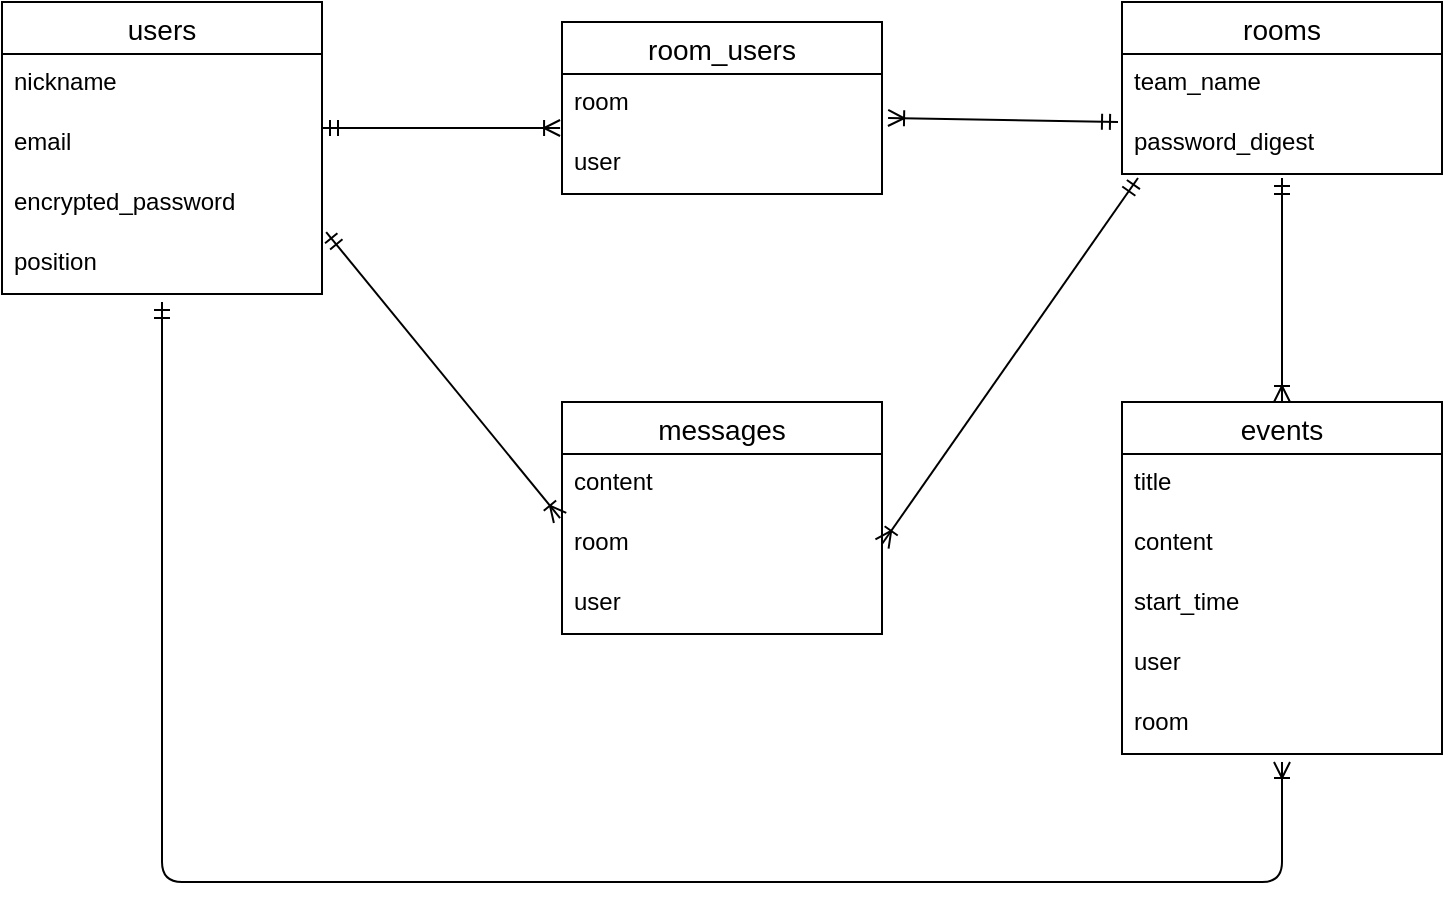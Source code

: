 <mxfile version="13.6.5">
    <diagram id="GKuOpaWZGJhysP0jDI_W" name="ページ1">
        <mxGraphModel dx="730" dy="526" grid="1" gridSize="10" guides="1" tooltips="1" connect="1" arrows="1" fold="1" page="1" pageScale="1" pageWidth="827" pageHeight="1169" math="0" shadow="0">
            <root>
                <mxCell id="0"/>
                <mxCell id="1" parent="0"/>
                <mxCell id="2" value="users" style="swimlane;fontStyle=0;childLayout=stackLayout;horizontal=1;startSize=26;horizontalStack=0;resizeParent=1;resizeParentMax=0;resizeLast=0;collapsible=1;marginBottom=0;align=center;fontSize=14;" vertex="1" parent="1">
                    <mxGeometry x="40" y="40" width="160" height="146" as="geometry"/>
                </mxCell>
                <mxCell id="3" value="nickname" style="text;strokeColor=none;fillColor=none;spacingLeft=4;spacingRight=4;overflow=hidden;rotatable=0;points=[[0,0.5],[1,0.5]];portConstraint=eastwest;fontSize=12;" vertex="1" parent="2">
                    <mxGeometry y="26" width="160" height="30" as="geometry"/>
                </mxCell>
                <mxCell id="4" value="email" style="text;strokeColor=none;fillColor=none;spacingLeft=4;spacingRight=4;overflow=hidden;rotatable=0;points=[[0,0.5],[1,0.5]];portConstraint=eastwest;fontSize=12;" vertex="1" parent="2">
                    <mxGeometry y="56" width="160" height="30" as="geometry"/>
                </mxCell>
                <mxCell id="5" value="encrypted_password" style="text;strokeColor=none;fillColor=none;spacingLeft=4;spacingRight=4;overflow=hidden;rotatable=0;points=[[0,0.5],[1,0.5]];portConstraint=eastwest;fontSize=12;" vertex="1" parent="2">
                    <mxGeometry y="86" width="160" height="30" as="geometry"/>
                </mxCell>
                <mxCell id="7" value="position" style="text;strokeColor=none;fillColor=none;spacingLeft=4;spacingRight=4;overflow=hidden;rotatable=0;points=[[0,0.5],[1,0.5]];portConstraint=eastwest;fontSize=12;" vertex="1" parent="2">
                    <mxGeometry y="116" width="160" height="30" as="geometry"/>
                </mxCell>
                <mxCell id="8" value="room_users" style="swimlane;fontStyle=0;childLayout=stackLayout;horizontal=1;startSize=26;horizontalStack=0;resizeParent=1;resizeParentMax=0;resizeLast=0;collapsible=1;marginBottom=0;align=center;fontSize=14;" vertex="1" parent="1">
                    <mxGeometry x="320" y="50" width="160" height="86" as="geometry"/>
                </mxCell>
                <mxCell id="9" value="room" style="text;strokeColor=none;fillColor=none;spacingLeft=4;spacingRight=4;overflow=hidden;rotatable=0;points=[[0,0.5],[1,0.5]];portConstraint=eastwest;fontSize=12;" vertex="1" parent="8">
                    <mxGeometry y="26" width="160" height="30" as="geometry"/>
                </mxCell>
                <mxCell id="10" value="user" style="text;strokeColor=none;fillColor=none;spacingLeft=4;spacingRight=4;overflow=hidden;rotatable=0;points=[[0,0.5],[1,0.5]];portConstraint=eastwest;fontSize=12;" vertex="1" parent="8">
                    <mxGeometry y="56" width="160" height="30" as="geometry"/>
                </mxCell>
                <mxCell id="12" value="rooms" style="swimlane;fontStyle=0;childLayout=stackLayout;horizontal=1;startSize=26;horizontalStack=0;resizeParent=1;resizeParentMax=0;resizeLast=0;collapsible=1;marginBottom=0;align=center;fontSize=14;" vertex="1" parent="1">
                    <mxGeometry x="600" y="40" width="160" height="86" as="geometry"/>
                </mxCell>
                <mxCell id="13" value="team_name" style="text;strokeColor=none;fillColor=none;spacingLeft=4;spacingRight=4;overflow=hidden;rotatable=0;points=[[0,0.5],[1,0.5]];portConstraint=eastwest;fontSize=12;" vertex="1" parent="12">
                    <mxGeometry y="26" width="160" height="30" as="geometry"/>
                </mxCell>
                <mxCell id="14" value="password_digest" style="text;strokeColor=none;fillColor=none;spacingLeft=4;spacingRight=4;overflow=hidden;rotatable=0;points=[[0,0.5],[1,0.5]];portConstraint=eastwest;fontSize=12;" vertex="1" parent="12">
                    <mxGeometry y="56" width="160" height="30" as="geometry"/>
                </mxCell>
                <mxCell id="17" value="events" style="swimlane;fontStyle=0;childLayout=stackLayout;horizontal=1;startSize=26;horizontalStack=0;resizeParent=1;resizeParentMax=0;resizeLast=0;collapsible=1;marginBottom=0;align=center;fontSize=14;" vertex="1" parent="1">
                    <mxGeometry x="600" y="240" width="160" height="176" as="geometry"/>
                </mxCell>
                <mxCell id="18" value="title" style="text;strokeColor=none;fillColor=none;spacingLeft=4;spacingRight=4;overflow=hidden;rotatable=0;points=[[0,0.5],[1,0.5]];portConstraint=eastwest;fontSize=12;" vertex="1" parent="17">
                    <mxGeometry y="26" width="160" height="30" as="geometry"/>
                </mxCell>
                <mxCell id="19" value="content" style="text;strokeColor=none;fillColor=none;spacingLeft=4;spacingRight=4;overflow=hidden;rotatable=0;points=[[0,0.5],[1,0.5]];portConstraint=eastwest;fontSize=12;" vertex="1" parent="17">
                    <mxGeometry y="56" width="160" height="30" as="geometry"/>
                </mxCell>
                <mxCell id="20" value="start_time" style="text;strokeColor=none;fillColor=none;spacingLeft=4;spacingRight=4;overflow=hidden;rotatable=0;points=[[0,0.5],[1,0.5]];portConstraint=eastwest;fontSize=12;" vertex="1" parent="17">
                    <mxGeometry y="86" width="160" height="30" as="geometry"/>
                </mxCell>
                <mxCell id="34" value="user" style="text;strokeColor=none;fillColor=none;spacingLeft=4;spacingRight=4;overflow=hidden;rotatable=0;points=[[0,0.5],[1,0.5]];portConstraint=eastwest;fontSize=12;" vertex="1" parent="17">
                    <mxGeometry y="116" width="160" height="30" as="geometry"/>
                </mxCell>
                <mxCell id="35" value="room" style="text;strokeColor=none;fillColor=none;spacingLeft=4;spacingRight=4;overflow=hidden;rotatable=0;points=[[0,0.5],[1,0.5]];portConstraint=eastwest;fontSize=12;" vertex="1" parent="17">
                    <mxGeometry y="146" width="160" height="30" as="geometry"/>
                </mxCell>
                <mxCell id="21" value="messages" style="swimlane;fontStyle=0;childLayout=stackLayout;horizontal=1;startSize=26;horizontalStack=0;resizeParent=1;resizeParentMax=0;resizeLast=0;collapsible=1;marginBottom=0;align=center;fontSize=14;" vertex="1" parent="1">
                    <mxGeometry x="320" y="240" width="160" height="116" as="geometry"/>
                </mxCell>
                <mxCell id="22" value="content" style="text;strokeColor=none;fillColor=none;spacingLeft=4;spacingRight=4;overflow=hidden;rotatable=0;points=[[0,0.5],[1,0.5]];portConstraint=eastwest;fontSize=12;" vertex="1" parent="21">
                    <mxGeometry y="26" width="160" height="30" as="geometry"/>
                </mxCell>
                <mxCell id="23" value="room" style="text;strokeColor=none;fillColor=none;spacingLeft=4;spacingRight=4;overflow=hidden;rotatable=0;points=[[0,0.5],[1,0.5]];portConstraint=eastwest;fontSize=12;" vertex="1" parent="21">
                    <mxGeometry y="56" width="160" height="30" as="geometry"/>
                </mxCell>
                <mxCell id="24" value="user" style="text;strokeColor=none;fillColor=none;spacingLeft=4;spacingRight=4;overflow=hidden;rotatable=0;points=[[0,0.5],[1,0.5]];portConstraint=eastwest;fontSize=12;" vertex="1" parent="21">
                    <mxGeometry y="86" width="160" height="30" as="geometry"/>
                </mxCell>
                <mxCell id="26" value="" style="fontSize=12;html=1;endArrow=ERoneToMany;startArrow=ERmandOne;exitX=1;exitY=0.233;exitDx=0;exitDy=0;exitPerimeter=0;entryX=-0.006;entryY=0.9;entryDx=0;entryDy=0;entryPerimeter=0;endFill=0;" edge="1" parent="1" source="4" target="9">
                    <mxGeometry width="100" height="100" relative="1" as="geometry">
                        <mxPoint x="340" y="320" as="sourcePoint"/>
                        <mxPoint x="310" y="120" as="targetPoint"/>
                    </mxGeometry>
                </mxCell>
                <mxCell id="27" value="" style="fontSize=12;html=1;endArrow=ERmandOne;startArrow=ERoneToMany;startFill=0;endFill=0;exitX=1.019;exitY=0.733;exitDx=0;exitDy=0;exitPerimeter=0;" edge="1" parent="1" source="9">
                    <mxGeometry width="100" height="100" relative="1" as="geometry">
                        <mxPoint x="340" y="320" as="sourcePoint"/>
                        <mxPoint x="598" y="100" as="targetPoint"/>
                    </mxGeometry>
                </mxCell>
                <mxCell id="28" value="" style="fontSize=12;html=1;endArrow=ERoneToMany;startArrow=ERmandOne;exitX=1.013;exitY=-0.033;exitDx=0;exitDy=0;exitPerimeter=0;entryX=-0.006;entryY=0.067;entryDx=0;entryDy=0;entryPerimeter=0;endFill=0;" edge="1" parent="1" source="7" target="23">
                    <mxGeometry width="100" height="100" relative="1" as="geometry">
                        <mxPoint x="210" y="112.99" as="sourcePoint"/>
                        <mxPoint x="329.04" y="113" as="targetPoint"/>
                    </mxGeometry>
                </mxCell>
                <mxCell id="29" value="" style="fontSize=12;html=1;endArrow=ERmandOne;startArrow=ERoneToMany;startFill=0;endFill=0;exitX=1;exitY=0.5;exitDx=0;exitDy=0;entryX=0.05;entryY=1.067;entryDx=0;entryDy=0;entryPerimeter=0;" edge="1" parent="1" source="23" target="14">
                    <mxGeometry width="100" height="100" relative="1" as="geometry">
                        <mxPoint x="493.04" y="107.99" as="sourcePoint"/>
                        <mxPoint x="608" y="110" as="targetPoint"/>
                    </mxGeometry>
                </mxCell>
                <mxCell id="30" value="" style="fontSize=12;html=1;endArrow=ERoneToMany;startArrow=ERmandOne;exitX=0.5;exitY=1.067;exitDx=0;exitDy=0;exitPerimeter=0;" edge="1" parent="1" source="14" target="17">
                    <mxGeometry width="100" height="100" relative="1" as="geometry">
                        <mxPoint x="340" y="340" as="sourcePoint"/>
                        <mxPoint x="440" y="240" as="targetPoint"/>
                    </mxGeometry>
                </mxCell>
                <mxCell id="33" value="" style="edgeStyle=orthogonalEdgeStyle;fontSize=12;html=1;endArrow=ERmandOne;startArrow=ERoneToMany;startFill=0;" edge="1" parent="1">
                    <mxGeometry width="100" height="100" relative="1" as="geometry">
                        <mxPoint x="680" y="420" as="sourcePoint"/>
                        <mxPoint x="120" y="190" as="targetPoint"/>
                        <Array as="points">
                            <mxPoint x="680" y="480"/>
                            <mxPoint x="120" y="480"/>
                        </Array>
                    </mxGeometry>
                </mxCell>
            </root>
        </mxGraphModel>
    </diagram>
</mxfile>
